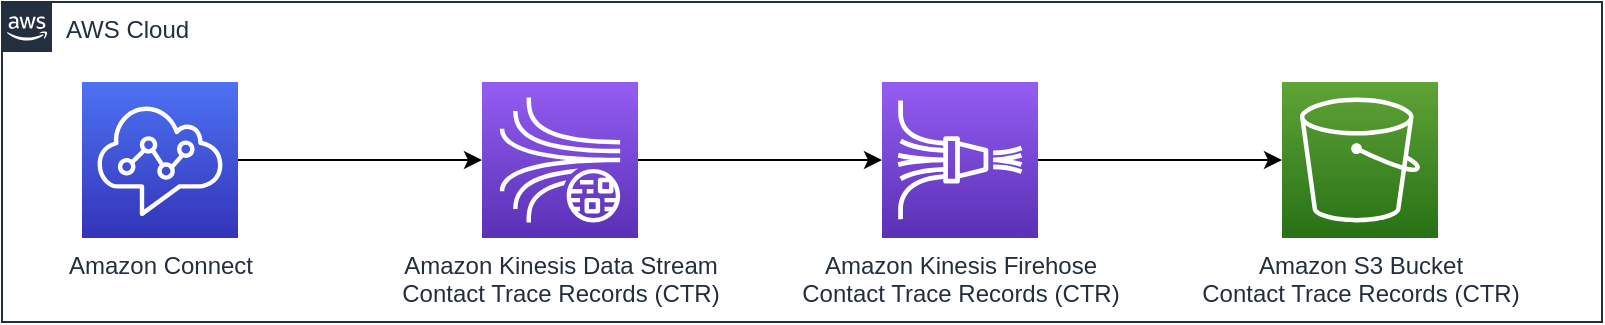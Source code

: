 <mxfile version="17.4.2" type="device" pages="6"><diagram id="D5i3Ii7uylyvilI2sg3U" name="CTR"><mxGraphModel dx="1448" dy="805" grid="1" gridSize="10" guides="1" tooltips="1" connect="1" arrows="1" fold="1" page="1" pageScale="1" pageWidth="827" pageHeight="1169" math="0" shadow="0"><root><mxCell id="0"/><mxCell id="1" parent="0"/><mxCell id="jG7deyAB7hBJ8aINM5Zo-3" style="edgeStyle=orthogonalEdgeStyle;rounded=0;orthogonalLoop=1;jettySize=auto;html=1;exitX=1;exitY=0.5;exitDx=0;exitDy=0;exitPerimeter=0;" edge="1" parent="1" source="jG7deyAB7hBJ8aINM5Zo-1" target="jG7deyAB7hBJ8aINM5Zo-2"><mxGeometry relative="1" as="geometry"/></mxCell><mxCell id="jG7deyAB7hBJ8aINM5Zo-1" value="Amazon Connect" style="sketch=0;points=[[0,0,0],[0.25,0,0],[0.5,0,0],[0.75,0,0],[1,0,0],[0,1,0],[0.25,1,0],[0.5,1,0],[0.75,1,0],[1,1,0],[0,0.25,0],[0,0.5,0],[0,0.75,0],[1,0.25,0],[1,0.5,0],[1,0.75,0]];outlineConnect=0;fontColor=#232F3E;gradientColor=#4D72F3;gradientDirection=north;fillColor=#3334B9;strokeColor=#ffffff;dashed=0;verticalLabelPosition=bottom;verticalAlign=top;align=center;html=1;fontSize=12;fontStyle=0;aspect=fixed;shape=mxgraph.aws4.resourceIcon;resIcon=mxgraph.aws4.connect;" vertex="1" parent="1"><mxGeometry x="40" y="40" width="78" height="78" as="geometry"/></mxCell><mxCell id="jG7deyAB7hBJ8aINM5Zo-5" style="edgeStyle=orthogonalEdgeStyle;rounded=0;orthogonalLoop=1;jettySize=auto;html=1;exitX=1;exitY=0.5;exitDx=0;exitDy=0;exitPerimeter=0;" edge="1" parent="1" source="jG7deyAB7hBJ8aINM5Zo-2" target="jG7deyAB7hBJ8aINM5Zo-4"><mxGeometry relative="1" as="geometry"/></mxCell><mxCell id="jG7deyAB7hBJ8aINM5Zo-2" value="Amazon Kinesis Data Stream&lt;br&gt;Contact Trace Records (CTR)" style="sketch=0;points=[[0,0,0],[0.25,0,0],[0.5,0,0],[0.75,0,0],[1,0,0],[0,1,0],[0.25,1,0],[0.5,1,0],[0.75,1,0],[1,1,0],[0,0.25,0],[0,0.5,0],[0,0.75,0],[1,0.25,0],[1,0.5,0],[1,0.75,0]];outlineConnect=0;fontColor=#232F3E;gradientColor=#945DF2;gradientDirection=north;fillColor=#5A30B5;strokeColor=#ffffff;dashed=0;verticalLabelPosition=bottom;verticalAlign=top;align=center;html=1;fontSize=12;fontStyle=0;aspect=fixed;shape=mxgraph.aws4.resourceIcon;resIcon=mxgraph.aws4.kinesis_data_streams;" vertex="1" parent="1"><mxGeometry x="240" y="40" width="78" height="78" as="geometry"/></mxCell><mxCell id="EW7betlkcWw2Zut9obk5-2" style="edgeStyle=orthogonalEdgeStyle;rounded=0;orthogonalLoop=1;jettySize=auto;html=1;exitX=1;exitY=0.5;exitDx=0;exitDy=0;exitPerimeter=0;" edge="1" parent="1" source="jG7deyAB7hBJ8aINM5Zo-4"><mxGeometry relative="1" as="geometry"><mxPoint x="640.007" y="79" as="targetPoint"/></mxGeometry></mxCell><mxCell id="jG7deyAB7hBJ8aINM5Zo-4" value="Amazon Kinesis Firehose&lt;br&gt;Contact Trace Records (CTR)" style="sketch=0;points=[[0,0,0],[0.25,0,0],[0.5,0,0],[0.75,0,0],[1,0,0],[0,1,0],[0.25,1,0],[0.5,1,0],[0.75,1,0],[1,1,0],[0,0.25,0],[0,0.5,0],[0,0.75,0],[1,0.25,0],[1,0.5,0],[1,0.75,0]];outlineConnect=0;fontColor=#232F3E;gradientColor=#945DF2;gradientDirection=north;fillColor=#5A30B5;strokeColor=#ffffff;dashed=0;verticalLabelPosition=bottom;verticalAlign=top;align=center;html=1;fontSize=12;fontStyle=0;aspect=fixed;shape=mxgraph.aws4.resourceIcon;resIcon=mxgraph.aws4.kinesis_data_firehose;" vertex="1" parent="1"><mxGeometry x="440" y="40" width="78" height="78" as="geometry"/></mxCell><mxCell id="OrVC5owGuEG3cmEmIpQS-1" value="&lt;span style=&quot;background-color: rgb(255 , 255 , 255)&quot;&gt;Amazon S3 Bucket&lt;/span&gt;&lt;br&gt;Contact Trace Records (CTR)" style="sketch=0;points=[[0,0,0],[0.25,0,0],[0.5,0,0],[0.75,0,0],[1,0,0],[0,1,0],[0.25,1,0],[0.5,1,0],[0.75,1,0],[1,1,0],[0,0.25,0],[0,0.5,0],[0,0.75,0],[1,0.25,0],[1,0.5,0],[1,0.75,0]];outlineConnect=0;fontColor=#232F3E;gradientColor=#60A337;gradientDirection=north;fillColor=#277116;strokeColor=#ffffff;dashed=0;verticalLabelPosition=bottom;verticalAlign=top;align=center;html=1;fontSize=12;fontStyle=0;aspect=fixed;shape=mxgraph.aws4.resourceIcon;resIcon=mxgraph.aws4.s3;" vertex="1" parent="1"><mxGeometry x="640" y="40" width="78" height="78" as="geometry"/></mxCell><mxCell id="-eDAuke2Dawne2gx3S7D-1" value="AWS Cloud" style="points=[[0,0],[0.25,0],[0.5,0],[0.75,0],[1,0],[1,0.25],[1,0.5],[1,0.75],[1,1],[0.75,1],[0.5,1],[0.25,1],[0,1],[0,0.75],[0,0.5],[0,0.25]];outlineConnect=0;gradientColor=none;html=1;whiteSpace=wrap;fontSize=12;fontStyle=0;container=1;pointerEvents=0;collapsible=0;recursiveResize=0;shape=mxgraph.aws4.group;grIcon=mxgraph.aws4.group_aws_cloud_alt;strokeColor=#232F3E;fillColor=none;verticalAlign=top;align=left;spacingLeft=30;fontColor=#232F3E;dashed=0;" vertex="1" parent="1"><mxGeometry width="800" height="160" as="geometry"/></mxCell></root></mxGraphModel></diagram><diagram id="ezkw5nAZzIQV9vLkhsN2" name="AE"><mxGraphModel dx="1448" dy="805" grid="1" gridSize="10" guides="1" tooltips="1" connect="1" arrows="1" fold="1" page="1" pageScale="1" pageWidth="827" pageHeight="1169" math="0" shadow="0"><root><mxCell id="0"/><mxCell id="1" parent="0"/><mxCell id="ATD13YizrmY-DbS1tLzq-1" style="edgeStyle=orthogonalEdgeStyle;rounded=0;orthogonalLoop=1;jettySize=auto;html=1;exitX=1;exitY=0.5;exitDx=0;exitDy=0;exitPerimeter=0;" edge="1" parent="1" source="ATD13YizrmY-DbS1tLzq-2" target="ATD13YizrmY-DbS1tLzq-4"><mxGeometry relative="1" as="geometry"/></mxCell><mxCell id="ATD13YizrmY-DbS1tLzq-2" value="Amazon Connect" style="sketch=0;points=[[0,0,0],[0.25,0,0],[0.5,0,0],[0.75,0,0],[1,0,0],[0,1,0],[0.25,1,0],[0.5,1,0],[0.75,1,0],[1,1,0],[0,0.25,0],[0,0.5,0],[0,0.75,0],[1,0.25,0],[1,0.5,0],[1,0.75,0]];outlineConnect=0;fontColor=#232F3E;gradientColor=#4D72F3;gradientDirection=north;fillColor=#3334B9;strokeColor=#ffffff;dashed=0;verticalLabelPosition=bottom;verticalAlign=top;align=center;html=1;fontSize=12;fontStyle=0;aspect=fixed;shape=mxgraph.aws4.resourceIcon;resIcon=mxgraph.aws4.connect;" vertex="1" parent="1"><mxGeometry x="40" y="40" width="78" height="78" as="geometry"/></mxCell><mxCell id="ATD13YizrmY-DbS1tLzq-3" style="edgeStyle=orthogonalEdgeStyle;rounded=0;orthogonalLoop=1;jettySize=auto;html=1;exitX=1;exitY=0.5;exitDx=0;exitDy=0;exitPerimeter=0;" edge="1" parent="1" source="ATD13YizrmY-DbS1tLzq-4" target="ATD13YizrmY-DbS1tLzq-6"><mxGeometry relative="1" as="geometry"/></mxCell><mxCell id="ATD13YizrmY-DbS1tLzq-4" value="Amazon Kinesis Data Stream&lt;br&gt;Agent Events (AE)" style="sketch=0;points=[[0,0,0],[0.25,0,0],[0.5,0,0],[0.75,0,0],[1,0,0],[0,1,0],[0.25,1,0],[0.5,1,0],[0.75,1,0],[1,1,0],[0,0.25,0],[0,0.5,0],[0,0.75,0],[1,0.25,0],[1,0.5,0],[1,0.75,0]];outlineConnect=0;fontColor=#232F3E;gradientColor=#945DF2;gradientDirection=north;fillColor=#5A30B5;strokeColor=#ffffff;dashed=0;verticalLabelPosition=bottom;verticalAlign=top;align=center;html=1;fontSize=12;fontStyle=0;aspect=fixed;shape=mxgraph.aws4.resourceIcon;resIcon=mxgraph.aws4.kinesis_data_streams;" vertex="1" parent="1"><mxGeometry x="240" y="40" width="78" height="78" as="geometry"/></mxCell><mxCell id="ATD13YizrmY-DbS1tLzq-5" style="edgeStyle=orthogonalEdgeStyle;rounded=0;orthogonalLoop=1;jettySize=auto;html=1;exitX=1;exitY=0.5;exitDx=0;exitDy=0;exitPerimeter=0;" edge="1" parent="1" source="ATD13YizrmY-DbS1tLzq-6"><mxGeometry relative="1" as="geometry"><mxPoint x="640.007" y="79" as="targetPoint"/></mxGeometry></mxCell><mxCell id="ATD13YizrmY-DbS1tLzq-6" value="Amazon Kinesis Firehose&lt;br&gt;Agent Events (AE)" style="sketch=0;points=[[0,0,0],[0.25,0,0],[0.5,0,0],[0.75,0,0],[1,0,0],[0,1,0],[0.25,1,0],[0.5,1,0],[0.75,1,0],[1,1,0],[0,0.25,0],[0,0.5,0],[0,0.75,0],[1,0.25,0],[1,0.5,0],[1,0.75,0]];outlineConnect=0;fontColor=#232F3E;gradientColor=#945DF2;gradientDirection=north;fillColor=#5A30B5;strokeColor=#ffffff;dashed=0;verticalLabelPosition=bottom;verticalAlign=top;align=center;html=1;fontSize=12;fontStyle=0;aspect=fixed;shape=mxgraph.aws4.resourceIcon;resIcon=mxgraph.aws4.kinesis_data_firehose;" vertex="1" parent="1"><mxGeometry x="440" y="40" width="78" height="78" as="geometry"/></mxCell><mxCell id="7pnNadnGJ7ucV9WV3OaJ-1" value="&lt;span style=&quot;background-color: rgb(255 , 255 , 255)&quot;&gt;Amazon S3 Bucket&lt;/span&gt;&lt;br&gt;Agent Events (AE)" style="sketch=0;points=[[0,0,0],[0.25,0,0],[0.5,0,0],[0.75,0,0],[1,0,0],[0,1,0],[0.25,1,0],[0.5,1,0],[0.75,1,0],[1,1,0],[0,0.25,0],[0,0.5,0],[0,0.75,0],[1,0.25,0],[1,0.5,0],[1,0.75,0]];outlineConnect=0;fontColor=#232F3E;gradientColor=#60A337;gradientDirection=north;fillColor=#277116;strokeColor=#ffffff;dashed=0;verticalLabelPosition=bottom;verticalAlign=top;align=center;html=1;fontSize=12;fontStyle=0;aspect=fixed;shape=mxgraph.aws4.resourceIcon;resIcon=mxgraph.aws4.s3;" vertex="1" parent="1"><mxGeometry x="640" y="40" width="78" height="78" as="geometry"/></mxCell><mxCell id="VZ_hgDnjTgPhrt5YHJYc-1" value="AWS Cloud" style="points=[[0,0],[0.25,0],[0.5,0],[0.75,0],[1,0],[1,0.25],[1,0.5],[1,0.75],[1,1],[0.75,1],[0.5,1],[0.25,1],[0,1],[0,0.75],[0,0.5],[0,0.25]];outlineConnect=0;gradientColor=none;html=1;whiteSpace=wrap;fontSize=12;fontStyle=0;container=1;pointerEvents=0;collapsible=0;recursiveResize=0;shape=mxgraph.aws4.group;grIcon=mxgraph.aws4.group_aws_cloud_alt;strokeColor=#232F3E;fillColor=none;verticalAlign=top;align=left;spacingLeft=30;fontColor=#232F3E;dashed=0;" vertex="1" parent="1"><mxGeometry width="800" height="160" as="geometry"/></mxCell></root></mxGraphModel></diagram><diagram id="RMaZHhbGuc3tU_h7vWtl" name="CFL"><mxGraphModel dx="1448" dy="1974" grid="1" gridSize="10" guides="1" tooltips="1" connect="1" arrows="1" fold="1" page="1" pageScale="1" pageWidth="827" pageHeight="1169" math="0" shadow="0"><root><mxCell id="0"/><mxCell id="1" parent="0"/><mxCell id="4-7M3QS6JhKDNvd1YxSX-1" style="edgeStyle=orthogonalEdgeStyle;rounded=0;orthogonalLoop=1;jettySize=auto;html=1;exitX=1;exitY=0.5;exitDx=0;exitDy=0;exitPerimeter=0;entryX=0;entryY=0.5;entryDx=0;entryDy=0;entryPerimeter=0;" edge="1" parent="1" source="4-7M3QS6JhKDNvd1YxSX-2" target="4-7M3QS6JhKDNvd1YxSX-9"><mxGeometry relative="1" as="geometry"><mxPoint x="240" y="79" as="targetPoint"/></mxGeometry></mxCell><mxCell id="4-7M3QS6JhKDNvd1YxSX-2" value="Amazon Connect" style="sketch=0;points=[[0,0,0],[0.25,0,0],[0.5,0,0],[0.75,0,0],[1,0,0],[0,1,0],[0.25,1,0],[0.5,1,0],[0.75,1,0],[1,1,0],[0,0.25,0],[0,0.5,0],[0,0.75,0],[1,0.25,0],[1,0.5,0],[1,0.75,0]];outlineConnect=0;fontColor=#232F3E;gradientColor=#4D72F3;gradientDirection=north;fillColor=#3334B9;strokeColor=#ffffff;dashed=0;verticalLabelPosition=bottom;verticalAlign=top;align=center;html=1;fontSize=12;fontStyle=0;aspect=fixed;shape=mxgraph.aws4.resourceIcon;resIcon=mxgraph.aws4.connect;" vertex="1" parent="1"><mxGeometry x="40" y="40" width="78" height="78" as="geometry"/></mxCell><mxCell id="4-7M3QS6JhKDNvd1YxSX-3" style="edgeStyle=orthogonalEdgeStyle;rounded=0;orthogonalLoop=1;jettySize=auto;html=1;exitX=1;exitY=0.5;exitDx=0;exitDy=0;exitPerimeter=0;" edge="1" parent="1" source="4-7M3QS6JhKDNvd1YxSX-9" target="4-7M3QS6JhKDNvd1YxSX-6"><mxGeometry relative="1" as="geometry"><mxPoint x="318" y="79" as="sourcePoint"/></mxGeometry></mxCell><mxCell id="4-7M3QS6JhKDNvd1YxSX-5" style="edgeStyle=orthogonalEdgeStyle;rounded=0;orthogonalLoop=1;jettySize=auto;html=1;exitX=1;exitY=0.5;exitDx=0;exitDy=0;exitPerimeter=0;" edge="1" parent="1" source="4-7M3QS6JhKDNvd1YxSX-6"><mxGeometry relative="1" as="geometry"><mxPoint x="640.007" y="79" as="targetPoint"/></mxGeometry></mxCell><mxCell id="4-7M3QS6JhKDNvd1YxSX-6" value="Amazon Kinesis Firehose&lt;br&gt;Contact Flow Logs (CFL)" style="sketch=0;points=[[0,0,0],[0.25,0,0],[0.5,0,0],[0.75,0,0],[1,0,0],[0,1,0],[0.25,1,0],[0.5,1,0],[0.75,1,0],[1,1,0],[0,0.25,0],[0,0.5,0],[0,0.75,0],[1,0.25,0],[1,0.5,0],[1,0.75,0]];outlineConnect=0;fontColor=#232F3E;gradientColor=#945DF2;gradientDirection=north;fillColor=#5A30B5;strokeColor=#ffffff;dashed=0;verticalLabelPosition=bottom;verticalAlign=top;align=center;html=1;fontSize=12;fontStyle=0;aspect=fixed;shape=mxgraph.aws4.resourceIcon;resIcon=mxgraph.aws4.kinesis_data_firehose;" vertex="1" parent="1"><mxGeometry x="440" y="40" width="78" height="78" as="geometry"/></mxCell><mxCell id="4-7M3QS6JhKDNvd1YxSX-9" value="Amazon CloudWatch&lt;br&gt;Contact Flow Logs (CFL)" style="sketch=0;points=[[0,0,0],[0.25,0,0],[0.5,0,0],[0.75,0,0],[1,0,0],[0,1,0],[0.25,1,0],[0.5,1,0],[0.75,1,0],[1,1,0],[0,0.25,0],[0,0.5,0],[0,0.75,0],[1,0.25,0],[1,0.5,0],[1,0.75,0]];points=[[0,0,0],[0.25,0,0],[0.5,0,0],[0.75,0,0],[1,0,0],[0,1,0],[0.25,1,0],[0.5,1,0],[0.75,1,0],[1,1,0],[0,0.25,0],[0,0.5,0],[0,0.75,0],[1,0.25,0],[1,0.5,0],[1,0.75,0]];outlineConnect=0;fontColor=#232F3E;gradientColor=#F34482;gradientDirection=north;fillColor=#BC1356;strokeColor=#ffffff;dashed=0;verticalLabelPosition=bottom;verticalAlign=top;align=center;html=1;fontSize=12;fontStyle=0;aspect=fixed;shape=mxgraph.aws4.resourceIcon;resIcon=mxgraph.aws4.cloudwatch_2;" vertex="1" parent="1"><mxGeometry x="240" y="40" width="78" height="78" as="geometry"/></mxCell><mxCell id="4-7M3QS6JhKDNvd1YxSX-12" style="edgeStyle=orthogonalEdgeStyle;rounded=0;orthogonalLoop=1;jettySize=auto;html=1;exitX=0.25;exitY=1;exitDx=0;exitDy=0;exitPerimeter=0;entryX=0.25;entryY=0;entryDx=0;entryDy=0;entryPerimeter=0;startArrow=classic;startFill=1;endArrow=none;endFill=0;" edge="1" parent="1" source="4-7M3QS6JhKDNvd1YxSX-11" target="4-7M3QS6JhKDNvd1YxSX-6"><mxGeometry relative="1" as="geometry"/></mxCell><mxCell id="4-7M3QS6JhKDNvd1YxSX-13" style="edgeStyle=orthogonalEdgeStyle;rounded=0;orthogonalLoop=1;jettySize=auto;html=1;exitX=0.75;exitY=1;exitDx=0;exitDy=0;exitPerimeter=0;entryX=0.75;entryY=0;entryDx=0;entryDy=0;entryPerimeter=0;" edge="1" parent="1" source="4-7M3QS6JhKDNvd1YxSX-11" target="4-7M3QS6JhKDNvd1YxSX-6"><mxGeometry relative="1" as="geometry"/></mxCell><mxCell id="4-7M3QS6JhKDNvd1YxSX-11" value="AWS Lambda&lt;br&gt;FirehoseCloudwatchLogsProcessor" style="sketch=0;points=[[0,0,0],[0.25,0,0],[0.5,0,0],[0.75,0,0],[1,0,0],[0,1,0],[0.25,1,0],[0.5,1,0],[0.75,1,0],[1,1,0],[0,0.25,0],[0,0.5,0],[0,0.75,0],[1,0.25,0],[1,0.5,0],[1,0.75,0]];outlineConnect=0;fontColor=#232F3E;gradientColor=#F78E04;gradientDirection=north;fillColor=#D05C17;strokeColor=#ffffff;dashed=0;verticalLabelPosition=top;verticalAlign=bottom;align=center;html=1;fontSize=12;fontStyle=0;aspect=fixed;shape=mxgraph.aws4.resourceIcon;resIcon=mxgraph.aws4.lambda;labelPosition=center;spacingTop=0;spacingBottom=2;" vertex="1" parent="1"><mxGeometry x="440" y="-78" width="78" height="78" as="geometry"/></mxCell><mxCell id="tbP2pZP8KPiCfAke70S8-1" value="&lt;span style=&quot;background-color: rgb(255 , 255 , 255)&quot;&gt;Amazon S3 Bucket&lt;/span&gt;&lt;br&gt;Contact Flow Logs (CFL)" style="sketch=0;points=[[0,0,0],[0.25,0,0],[0.5,0,0],[0.75,0,0],[1,0,0],[0,1,0],[0.25,1,0],[0.5,1,0],[0.75,1,0],[1,1,0],[0,0.25,0],[0,0.5,0],[0,0.75,0],[1,0.25,0],[1,0.5,0],[1,0.75,0]];outlineConnect=0;fontColor=#232F3E;gradientColor=#60A337;gradientDirection=north;fillColor=#277116;strokeColor=#ffffff;dashed=0;verticalLabelPosition=bottom;verticalAlign=top;align=center;html=1;fontSize=12;fontStyle=0;aspect=fixed;shape=mxgraph.aws4.resourceIcon;resIcon=mxgraph.aws4.s3;" vertex="1" parent="1"><mxGeometry x="640" y="40" width="78" height="78" as="geometry"/></mxCell><mxCell id="MxTp-lGns1MqhGWu96QP-1" value="AWS Cloud" style="points=[[0,0],[0.25,0],[0.5,0],[0.75,0],[1,0],[1,0.25],[1,0.5],[1,0.75],[1,1],[0.75,1],[0.5,1],[0.25,1],[0,1],[0,0.75],[0,0.5],[0,0.25]];outlineConnect=0;gradientColor=none;html=1;whiteSpace=wrap;fontSize=12;fontStyle=0;container=1;pointerEvents=0;collapsible=0;recursiveResize=0;shape=mxgraph.aws4.group;grIcon=mxgraph.aws4.group_aws_cloud_alt;strokeColor=#232F3E;fillColor=none;verticalAlign=top;align=left;spacingLeft=30;fontColor=#232F3E;dashed=0;" vertex="1" parent="1"><mxGeometry y="-120" width="800" height="280" as="geometry"/></mxCell></root></mxGraphModel></diagram><diagram id="ofhwhwETE3wAe4pw3QtQ" name="CL"><mxGraphModel dx="1448" dy="805" grid="1" gridSize="10" guides="1" tooltips="1" connect="1" arrows="1" fold="1" page="1" pageScale="1" pageWidth="827" pageHeight="1169" math="0" shadow="0"><root><mxCell id="0"/><mxCell id="1" parent="0"/><mxCell id="TxHOzIB044xvFw8E0i8O-1" style="edgeStyle=orthogonalEdgeStyle;rounded=0;orthogonalLoop=1;jettySize=auto;html=1;exitX=1;exitY=0.5;exitDx=0;exitDy=0;exitPerimeter=0;" edge="1" parent="1" source="TxHOzIB044xvFw8E0i8O-2"><mxGeometry relative="1" as="geometry"><mxPoint x="220.007" y="79" as="targetPoint"/></mxGeometry></mxCell><mxCell id="TxHOzIB044xvFw8E0i8O-2" value="Amazon Connect" style="sketch=0;points=[[0,0,0],[0.25,0,0],[0.5,0,0],[0.75,0,0],[1,0,0],[0,1,0],[0.25,1,0],[0.5,1,0],[0.75,1,0],[1,1,0],[0,0.25,0],[0,0.5,0],[0,0.75,0],[1,0.25,0],[1,0.5,0],[1,0.75,0]];outlineConnect=0;fontColor=#232F3E;gradientColor=#4D72F3;gradientDirection=north;fillColor=#3334B9;strokeColor=#ffffff;dashed=0;verticalLabelPosition=bottom;verticalAlign=top;align=center;html=1;fontSize=12;fontStyle=0;aspect=fixed;shape=mxgraph.aws4.resourceIcon;resIcon=mxgraph.aws4.connect;" vertex="1" parent="1"><mxGeometry x="40" y="40" width="78" height="78" as="geometry"/></mxCell><mxCell id="TxHOzIB044xvFw8E0i8O-29" style="edgeStyle=orthogonalEdgeStyle;rounded=0;jumpStyle=arc;orthogonalLoop=1;jettySize=auto;html=1;exitX=1;exitY=0.5;exitDx=0;exitDy=0;exitPerimeter=0;entryX=0;entryY=0.5;entryDx=0;entryDy=0;entryPerimeter=0;startArrow=none;startFill=0;endArrow=classic;endFill=1;" edge="1" parent="1" source="TxHOzIB044xvFw8E0i8O-5" target="TxHOzIB044xvFw8E0i8O-28"><mxGeometry relative="1" as="geometry"/></mxCell><mxCell id="TxHOzIB044xvFw8E0i8O-5" value="Amazon Kinesis Firehose&lt;br&gt;Contact Lens (CL)" style="sketch=0;points=[[0,0,0],[0.25,0,0],[0.5,0,0],[0.75,0,0],[1,0,0],[0,1,0],[0.25,1,0],[0.5,1,0],[0.75,1,0],[1,1,0],[0,0.25,0],[0,0.5,0],[0,0.75,0],[1,0.25,0],[1,0.5,0],[1,0.75,0]];outlineConnect=0;fontColor=#232F3E;gradientColor=#945DF2;gradientDirection=north;fillColor=#5A30B5;strokeColor=#ffffff;dashed=0;verticalLabelPosition=bottom;verticalAlign=top;align=center;html=1;fontSize=12;fontStyle=0;aspect=fixed;shape=mxgraph.aws4.resourceIcon;resIcon=mxgraph.aws4.kinesis_data_firehose;" vertex="1" parent="1"><mxGeometry x="940" y="250" width="78" height="78" as="geometry"/></mxCell><mxCell id="TxHOzIB044xvFw8E0i8O-12" style="edgeStyle=orthogonalEdgeStyle;rounded=0;orthogonalLoop=1;jettySize=auto;html=1;startArrow=none;startFill=0;endArrow=classic;endFill=1;" edge="1" parent="1" target="TxHOzIB044xvFw8E0i8O-7"><mxGeometry relative="1" as="geometry"><mxPoint x="294.993" y="79" as="sourcePoint"/></mxGeometry></mxCell><mxCell id="TxHOzIB044xvFw8E0i8O-14" value="" style="edgeStyle=orthogonalEdgeStyle;rounded=0;orthogonalLoop=1;jettySize=auto;html=1;startArrow=none;startFill=0;endArrow=classic;endFill=1;" edge="1" parent="1" source="TxHOzIB044xvFw8E0i8O-7" target="TxHOzIB044xvFw8E0i8O-13"><mxGeometry relative="1" as="geometry"/></mxCell><mxCell id="TxHOzIB044xvFw8E0i8O-7" value="Amazon EventBridge" style="sketch=0;points=[[0,0,0],[0.25,0,0],[0.5,0,0],[0.75,0,0],[1,0,0],[0,1,0],[0.25,1,0],[0.5,1,0],[0.75,1,0],[1,1,0],[0,0.25,0],[0,0.5,0],[0,0.75,0],[1,0.25,0],[1,0.5,0],[1,0.75,0]];outlineConnect=0;fontColor=#232F3E;gradientColor=#FF4F8B;gradientDirection=north;fillColor=#BC1356;strokeColor=#ffffff;dashed=0;verticalLabelPosition=bottom;verticalAlign=top;align=center;html=1;fontSize=12;fontStyle=0;aspect=fixed;shape=mxgraph.aws4.resourceIcon;resIcon=mxgraph.aws4.eventbridge;" vertex="1" parent="1"><mxGeometry x="400" y="40" width="78" height="78" as="geometry"/></mxCell><mxCell id="TxHOzIB044xvFw8E0i8O-17" style="edgeStyle=orthogonalEdgeStyle;rounded=0;orthogonalLoop=1;jettySize=auto;html=1;exitX=1;exitY=0.5;exitDx=0;exitDy=0;exitPerimeter=0;startArrow=none;startFill=0;endArrow=classic;endFill=1;" edge="1" parent="1" source="TxHOzIB044xvFw8E0i8O-11" target="TxHOzIB044xvFw8E0i8O-16"><mxGeometry relative="1" as="geometry"/></mxCell><mxCell id="TxHOzIB044xvFw8E0i8O-11" value="AWS Lambda&lt;br&gt;CLEventProcessorLambda" style="sketch=0;points=[[0,0,0],[0.25,0,0],[0.5,0,0],[0.75,0,0],[1,0,0],[0,1,0],[0.25,1,0],[0.5,1,0],[0.75,1,0],[1,1,0],[0,0.25,0],[0,0.5,0],[0,0.75,0],[1,0.25,0],[1,0.5,0],[1,0.75,0]];outlineConnect=0;fontColor=#232F3E;gradientColor=#F78E04;gradientDirection=north;fillColor=#D05C17;strokeColor=#ffffff;dashed=0;verticalLabelPosition=bottom;verticalAlign=top;align=center;html=1;fontSize=12;fontStyle=0;aspect=fixed;shape=mxgraph.aws4.resourceIcon;resIcon=mxgraph.aws4.lambda;labelPosition=center;spacingTop=0;spacingBottom=0;" vertex="1" parent="1"><mxGeometry x="40" y="250" width="78" height="78" as="geometry"/></mxCell><mxCell id="TxHOzIB044xvFw8E0i8O-15" style="edgeStyle=orthogonalEdgeStyle;rounded=0;orthogonalLoop=1;jettySize=auto;html=1;entryX=0;entryY=0.5;entryDx=0;entryDy=0;entryPerimeter=0;startArrow=none;startFill=0;endArrow=classic;endFill=1;" edge="1" parent="1" source="TxHOzIB044xvFw8E0i8O-13" target="TxHOzIB044xvFw8E0i8O-11"><mxGeometry relative="1" as="geometry"><Array as="points"><mxPoint x="720" y="79"/><mxPoint x="720" y="170"/><mxPoint x="20" y="170"/><mxPoint x="20" y="289"/></Array></mxGeometry></mxCell><mxCell id="TxHOzIB044xvFw8E0i8O-13" value="Amazon EventBridge Rule&lt;br&gt;Amazon S3 Object Created" style="sketch=0;outlineConnect=0;fontColor=#232F3E;gradientColor=none;fillColor=#B0084D;strokeColor=none;dashed=0;verticalLabelPosition=bottom;verticalAlign=top;align=center;html=1;fontSize=12;fontStyle=0;aspect=fixed;pointerEvents=1;shape=mxgraph.aws4.rule_3;" vertex="1" parent="1"><mxGeometry x="580" y="45" width="78" height="68" as="geometry"/></mxCell><mxCell id="TxHOzIB044xvFw8E0i8O-22" style="edgeStyle=orthogonalEdgeStyle;rounded=0;jumpStyle=arc;orthogonalLoop=1;jettySize=auto;html=1;exitX=1;exitY=0.5;exitDx=0;exitDy=0;exitPerimeter=0;startArrow=none;startFill=0;endArrow=classic;endFill=1;" edge="1" parent="1" source="TxHOzIB044xvFw8E0i8O-16" target="TxHOzIB044xvFw8E0i8O-18"><mxGeometry relative="1" as="geometry"/></mxCell><mxCell id="TxHOzIB044xvFw8E0i8O-16" value="Amazon SQS&lt;br&gt;CLOutputFileLoaderQueue" style="sketch=0;points=[[0,0,0],[0.25,0,0],[0.5,0,0],[0.75,0,0],[1,0,0],[0,1,0],[0.25,1,0],[0.5,1,0],[0.75,1,0],[1,1,0],[0,0.25,0],[0,0.5,0],[0,0.75,0],[1,0.25,0],[1,0.5,0],[1,0.75,0]];outlineConnect=0;fontColor=#232F3E;gradientColor=#FF4F8B;gradientDirection=north;fillColor=#BC1356;strokeColor=#ffffff;dashed=0;verticalLabelPosition=bottom;verticalAlign=top;align=center;html=1;fontSize=12;fontStyle=0;aspect=fixed;shape=mxgraph.aws4.resourceIcon;resIcon=mxgraph.aws4.sqs;" vertex="1" parent="1"><mxGeometry x="218.5" y="250" width="78" height="78" as="geometry"/></mxCell><mxCell id="TxHOzIB044xvFw8E0i8O-21" value="Get Contact Lens output file" style="edgeStyle=orthogonalEdgeStyle;rounded=0;orthogonalLoop=1;jettySize=auto;html=1;entryX=1;entryY=0.75;entryDx=0;entryDy=0;entryPerimeter=0;startArrow=none;startFill=0;endArrow=classic;endFill=1;jumpStyle=arc;exitX=0.5;exitY=0;exitDx=0;exitDy=0;exitPerimeter=0;" edge="1" parent="1" source="TxHOzIB044xvFw8E0i8O-18" target="TxHOzIB044xvFw8E0i8O-20"><mxGeometry x="-0.041" y="-2" relative="1" as="geometry"><Array as="points"><mxPoint x="439" y="220"/><mxPoint x="348" y="220"/><mxPoint x="348" y="99"/></Array><mxPoint as="offset"/></mxGeometry></mxCell><mxCell id="TxHOzIB044xvFw8E0i8O-24" style="edgeStyle=orthogonalEdgeStyle;rounded=0;jumpStyle=arc;orthogonalLoop=1;jettySize=auto;html=1;exitX=1;exitY=0.5;exitDx=0;exitDy=0;exitPerimeter=0;startArrow=none;startFill=0;endArrow=classic;endFill=1;" edge="1" parent="1" source="TxHOzIB044xvFw8E0i8O-18" target="TxHOzIB044xvFw8E0i8O-23"><mxGeometry relative="1" as="geometry"/></mxCell><mxCell id="TxHOzIB044xvFw8E0i8O-18" value="AWS Lambda&lt;br&gt;CLOutputFileLoaderLambda" style="sketch=0;points=[[0,0,0],[0.25,0,0],[0.5,0,0],[0.75,0,0],[1,0,0],[0,1,0],[0.25,1,0],[0.5,1,0],[0.75,1,0],[1,1,0],[0,0.25,0],[0,0.5,0],[0,0.75,0],[1,0.25,0],[1,0.5,0],[1,0.75,0]];outlineConnect=0;fontColor=#232F3E;gradientColor=#F78E04;gradientDirection=north;fillColor=#D05C17;strokeColor=#ffffff;dashed=0;verticalLabelPosition=bottom;verticalAlign=top;align=center;html=1;fontSize=12;fontStyle=0;aspect=fixed;shape=mxgraph.aws4.resourceIcon;resIcon=mxgraph.aws4.lambda;labelPosition=center;spacingTop=0;spacingBottom=0;" vertex="1" parent="1"><mxGeometry x="400" y="250" width="78" height="78" as="geometry"/></mxCell><mxCell id="TxHOzIB044xvFw8E0i8O-20" value="&lt;span style=&quot;background-color: rgb(255 , 255 , 255)&quot;&gt;Amazon S3 Bucket&lt;/span&gt;&lt;br&gt;Contact Lens output files" style="sketch=0;points=[[0,0,0],[0.25,0,0],[0.5,0,0],[0.75,0,0],[1,0,0],[0,1,0],[0.25,1,0],[0.5,1,0],[0.75,1,0],[1,1,0],[0,0.25,0],[0,0.5,0],[0,0.75,0],[1,0.25,0],[1,0.5,0],[1,0.75,0]];outlineConnect=0;fontColor=#232F3E;gradientColor=#60A337;gradientDirection=north;fillColor=#277116;strokeColor=#ffffff;dashed=0;verticalLabelPosition=bottom;verticalAlign=top;align=center;html=1;fontSize=12;fontStyle=0;aspect=fixed;shape=mxgraph.aws4.resourceIcon;resIcon=mxgraph.aws4.s3;" vertex="1" parent="1"><mxGeometry x="218.5" y="40" width="78" height="78" as="geometry"/></mxCell><mxCell id="TxHOzIB044xvFw8E0i8O-26" style="edgeStyle=orthogonalEdgeStyle;rounded=0;jumpStyle=arc;orthogonalLoop=1;jettySize=auto;html=1;exitX=1;exitY=0.5;exitDx=0;exitDy=0;exitPerimeter=0;startArrow=none;startFill=0;endArrow=classic;endFill=1;" edge="1" parent="1" source="TxHOzIB044xvFw8E0i8O-23" target="TxHOzIB044xvFw8E0i8O-25"><mxGeometry relative="1" as="geometry"/></mxCell><mxCell id="TxHOzIB044xvFw8E0i8O-23" value="Amazon SQS&lt;br&gt;CLRecordWriterQueue" style="sketch=0;points=[[0,0,0],[0.25,0,0],[0.5,0,0],[0.75,0,0],[1,0,0],[0,1,0],[0.25,1,0],[0.5,1,0],[0.75,1,0],[1,1,0],[0,0.25,0],[0,0.5,0],[0,0.75,0],[1,0.25,0],[1,0.5,0],[1,0.75,0]];outlineConnect=0;fontColor=#232F3E;gradientColor=#FF4F8B;gradientDirection=north;fillColor=#BC1356;strokeColor=#ffffff;dashed=0;verticalLabelPosition=bottom;verticalAlign=top;align=center;html=1;fontSize=12;fontStyle=0;aspect=fixed;shape=mxgraph.aws4.resourceIcon;resIcon=mxgraph.aws4.sqs;" vertex="1" parent="1"><mxGeometry x="580" y="250" width="78" height="78" as="geometry"/></mxCell><mxCell id="TxHOzIB044xvFw8E0i8O-27" style="edgeStyle=orthogonalEdgeStyle;rounded=0;jumpStyle=arc;orthogonalLoop=1;jettySize=auto;html=1;exitX=1;exitY=0.5;exitDx=0;exitDy=0;exitPerimeter=0;entryX=0;entryY=0.5;entryDx=0;entryDy=0;entryPerimeter=0;startArrow=none;startFill=0;endArrow=classic;endFill=1;" edge="1" parent="1" source="TxHOzIB044xvFw8E0i8O-25" target="TxHOzIB044xvFw8E0i8O-5"><mxGeometry relative="1" as="geometry"/></mxCell><mxCell id="TxHOzIB044xvFw8E0i8O-25" value="AWS Lambda&lt;br&gt;CLRecordWriterLambda" style="sketch=0;points=[[0,0,0],[0.25,0,0],[0.5,0,0],[0.75,0,0],[1,0,0],[0,1,0],[0.25,1,0],[0.5,1,0],[0.75,1,0],[1,1,0],[0,0.25,0],[0,0.5,0],[0,0.75,0],[1,0.25,0],[1,0.5,0],[1,0.75,0]];outlineConnect=0;fontColor=#232F3E;gradientColor=#F78E04;gradientDirection=north;fillColor=#D05C17;strokeColor=#ffffff;dashed=0;verticalLabelPosition=bottom;verticalAlign=top;align=center;html=1;fontSize=12;fontStyle=0;aspect=fixed;shape=mxgraph.aws4.resourceIcon;resIcon=mxgraph.aws4.lambda;labelPosition=center;spacingTop=0;spacingBottom=0;" vertex="1" parent="1"><mxGeometry x="762" y="250" width="78" height="78" as="geometry"/></mxCell><mxCell id="TxHOzIB044xvFw8E0i8O-28" value="&lt;span style=&quot;background-color: rgb(255 , 255 , 255)&quot;&gt;Amazon S3 Bucket&lt;/span&gt;&lt;br&gt;Contact Lens (CL)" style="sketch=0;points=[[0,0,0],[0.25,0,0],[0.5,0,0],[0.75,0,0],[1,0,0],[0,1,0],[0.25,1,0],[0.5,1,0],[0.75,1,0],[1,1,0],[0,0.25,0],[0,0.5,0],[0,0.75,0],[1,0.25,0],[1,0.5,0],[1,0.75,0]];outlineConnect=0;fontColor=#232F3E;gradientColor=#60A337;gradientDirection=north;fillColor=#277116;strokeColor=#ffffff;dashed=0;verticalLabelPosition=bottom;verticalAlign=top;align=center;html=1;fontSize=12;fontStyle=0;aspect=fixed;shape=mxgraph.aws4.resourceIcon;resIcon=mxgraph.aws4.s3;" vertex="1" parent="1"><mxGeometry x="1120" y="250" width="78" height="78" as="geometry"/></mxCell><mxCell id="CSWD6KdSqND_EU1HmJWs-1" value="AWS Cloud" style="points=[[0,0],[0.25,0],[0.5,0],[0.75,0],[1,0],[1,0.25],[1,0.5],[1,0.75],[1,1],[0.75,1],[0.5,1],[0.25,1],[0,1],[0,0.75],[0,0.5],[0,0.25]];outlineConnect=0;gradientColor=none;html=1;whiteSpace=wrap;fontSize=12;fontStyle=0;container=1;pointerEvents=0;collapsible=0;recursiveResize=0;shape=mxgraph.aws4.group;grIcon=mxgraph.aws4.group_aws_cloud_alt;strokeColor=#232F3E;fillColor=none;verticalAlign=top;align=left;spacingLeft=30;fontColor=#232F3E;dashed=0;" vertex="1" parent="1"><mxGeometry width="1240" height="380" as="geometry"/></mxCell></root></mxGraphModel></diagram><diagram id="3EYyg1bt_QxvXoku-dXf" name="EF"><mxGraphModel dx="1448" dy="805" grid="1" gridSize="10" guides="1" tooltips="1" connect="1" arrows="1" fold="1" page="1" pageScale="1" pageWidth="827" pageHeight="1169" math="0" shadow="0"><root><mxCell id="0"/><mxCell id="1" parent="0"/><mxCell id="KG86qQUcf2u8PJjsciPX-1" style="edgeStyle=orthogonalEdgeStyle;rounded=0;orthogonalLoop=1;jettySize=auto;html=1;exitX=1;exitY=0.5;exitDx=0;exitDy=0;exitPerimeter=0;" edge="1" parent="1" source="KG86qQUcf2u8PJjsciPX-2"><mxGeometry relative="1" as="geometry"><mxPoint x="220.007" y="79" as="targetPoint"/></mxGeometry></mxCell><mxCell id="KG86qQUcf2u8PJjsciPX-2" value="Amazon Connect" style="sketch=0;points=[[0,0,0],[0.25,0,0],[0.5,0,0],[0.75,0,0],[1,0,0],[0,1,0],[0.25,1,0],[0.5,1,0],[0.75,1,0],[1,1,0],[0,0.25,0],[0,0.5,0],[0,0.75,0],[1,0.25,0],[1,0.5,0],[1,0.75,0]];outlineConnect=0;fontColor=#232F3E;gradientColor=#4D72F3;gradientDirection=north;fillColor=#3334B9;strokeColor=#ffffff;dashed=0;verticalLabelPosition=bottom;verticalAlign=top;align=center;html=1;fontSize=12;fontStyle=0;aspect=fixed;shape=mxgraph.aws4.resourceIcon;resIcon=mxgraph.aws4.connect;" vertex="1" parent="1"><mxGeometry x="40" y="40" width="78" height="78" as="geometry"/></mxCell><mxCell id="KG86qQUcf2u8PJjsciPX-3" style="edgeStyle=orthogonalEdgeStyle;rounded=0;jumpStyle=arc;orthogonalLoop=1;jettySize=auto;html=1;exitX=1;exitY=0.5;exitDx=0;exitDy=0;exitPerimeter=0;entryX=0;entryY=0.5;entryDx=0;entryDy=0;entryPerimeter=0;startArrow=none;startFill=0;endArrow=classic;endFill=1;" edge="1" parent="1" source="KG86qQUcf2u8PJjsciPX-4" target="KG86qQUcf2u8PJjsciPX-22"><mxGeometry relative="1" as="geometry"/></mxCell><mxCell id="KG86qQUcf2u8PJjsciPX-4" value="Amazon Kinesis Firehose&lt;br&gt;Evaluation Forms (EF)" style="sketch=0;points=[[0,0,0],[0.25,0,0],[0.5,0,0],[0.75,0,0],[1,0,0],[0,1,0],[0.25,1,0],[0.5,1,0],[0.75,1,0],[1,1,0],[0,0.25,0],[0,0.5,0],[0,0.75,0],[1,0.25,0],[1,0.5,0],[1,0.75,0]];outlineConnect=0;fontColor=#232F3E;gradientColor=#945DF2;gradientDirection=north;fillColor=#5A30B5;strokeColor=#ffffff;dashed=0;verticalLabelPosition=bottom;verticalAlign=top;align=center;html=1;fontSize=12;fontStyle=0;aspect=fixed;shape=mxgraph.aws4.resourceIcon;resIcon=mxgraph.aws4.kinesis_data_firehose;" vertex="1" parent="1"><mxGeometry x="940" y="250" width="78" height="78" as="geometry"/></mxCell><mxCell id="KG86qQUcf2u8PJjsciPX-5" style="edgeStyle=orthogonalEdgeStyle;rounded=0;orthogonalLoop=1;jettySize=auto;html=1;startArrow=none;startFill=0;endArrow=classic;endFill=1;" edge="1" parent="1" target="KG86qQUcf2u8PJjsciPX-7"><mxGeometry relative="1" as="geometry"><mxPoint x="294.993" y="79" as="sourcePoint"/></mxGeometry></mxCell><mxCell id="KG86qQUcf2u8PJjsciPX-6" value="" style="edgeStyle=orthogonalEdgeStyle;rounded=0;orthogonalLoop=1;jettySize=auto;html=1;startArrow=none;startFill=0;endArrow=classic;endFill=1;" edge="1" parent="1" source="KG86qQUcf2u8PJjsciPX-7" target="KG86qQUcf2u8PJjsciPX-11"><mxGeometry relative="1" as="geometry"/></mxCell><mxCell id="KG86qQUcf2u8PJjsciPX-7" value="Amazon EventBridge" style="sketch=0;points=[[0,0,0],[0.25,0,0],[0.5,0,0],[0.75,0,0],[1,0,0],[0,1,0],[0.25,1,0],[0.5,1,0],[0.75,1,0],[1,1,0],[0,0.25,0],[0,0.5,0],[0,0.75,0],[1,0.25,0],[1,0.5,0],[1,0.75,0]];outlineConnect=0;fontColor=#232F3E;gradientColor=#FF4F8B;gradientDirection=north;fillColor=#BC1356;strokeColor=#ffffff;dashed=0;verticalLabelPosition=bottom;verticalAlign=top;align=center;html=1;fontSize=12;fontStyle=0;aspect=fixed;shape=mxgraph.aws4.resourceIcon;resIcon=mxgraph.aws4.eventbridge;" vertex="1" parent="1"><mxGeometry x="400" y="40" width="78" height="78" as="geometry"/></mxCell><mxCell id="KG86qQUcf2u8PJjsciPX-8" style="edgeStyle=orthogonalEdgeStyle;rounded=0;orthogonalLoop=1;jettySize=auto;html=1;exitX=1;exitY=0.5;exitDx=0;exitDy=0;exitPerimeter=0;startArrow=none;startFill=0;endArrow=classic;endFill=1;" edge="1" parent="1" source="KG86qQUcf2u8PJjsciPX-9" target="KG86qQUcf2u8PJjsciPX-13"><mxGeometry relative="1" as="geometry"/></mxCell><mxCell id="KG86qQUcf2u8PJjsciPX-9" value="AWS Lambda&lt;br&gt;EFEventProcessorLambda" style="sketch=0;points=[[0,0,0],[0.25,0,0],[0.5,0,0],[0.75,0,0],[1,0,0],[0,1,0],[0.25,1,0],[0.5,1,0],[0.75,1,0],[1,1,0],[0,0.25,0],[0,0.5,0],[0,0.75,0],[1,0.25,0],[1,0.5,0],[1,0.75,0]];outlineConnect=0;fontColor=#232F3E;gradientColor=#F78E04;gradientDirection=north;fillColor=#D05C17;strokeColor=#ffffff;dashed=0;verticalLabelPosition=bottom;verticalAlign=top;align=center;html=1;fontSize=12;fontStyle=0;aspect=fixed;shape=mxgraph.aws4.resourceIcon;resIcon=mxgraph.aws4.lambda;labelPosition=center;spacingTop=0;spacingBottom=0;" vertex="1" parent="1"><mxGeometry x="40" y="250" width="78" height="78" as="geometry"/></mxCell><mxCell id="KG86qQUcf2u8PJjsciPX-10" style="edgeStyle=orthogonalEdgeStyle;rounded=0;orthogonalLoop=1;jettySize=auto;html=1;entryX=0;entryY=0.5;entryDx=0;entryDy=0;entryPerimeter=0;startArrow=none;startFill=0;endArrow=classic;endFill=1;" edge="1" parent="1" source="KG86qQUcf2u8PJjsciPX-11" target="KG86qQUcf2u8PJjsciPX-9"><mxGeometry relative="1" as="geometry"><Array as="points"><mxPoint x="720" y="79"/><mxPoint x="720" y="170"/><mxPoint x="20" y="170"/><mxPoint x="20" y="289"/></Array></mxGeometry></mxCell><mxCell id="KG86qQUcf2u8PJjsciPX-11" value="Amazon EventBridge Rule&lt;br&gt;Amazon S3 Object Created" style="sketch=0;outlineConnect=0;fontColor=#232F3E;gradientColor=none;fillColor=#B0084D;strokeColor=none;dashed=0;verticalLabelPosition=bottom;verticalAlign=top;align=center;html=1;fontSize=12;fontStyle=0;aspect=fixed;pointerEvents=1;shape=mxgraph.aws4.rule_3;" vertex="1" parent="1"><mxGeometry x="580" y="45" width="78" height="68" as="geometry"/></mxCell><mxCell id="KG86qQUcf2u8PJjsciPX-12" style="edgeStyle=orthogonalEdgeStyle;rounded=0;jumpStyle=arc;orthogonalLoop=1;jettySize=auto;html=1;exitX=1;exitY=0.5;exitDx=0;exitDy=0;exitPerimeter=0;startArrow=none;startFill=0;endArrow=classic;endFill=1;" edge="1" parent="1" source="KG86qQUcf2u8PJjsciPX-13" target="KG86qQUcf2u8PJjsciPX-16"><mxGeometry relative="1" as="geometry"/></mxCell><mxCell id="KG86qQUcf2u8PJjsciPX-13" value="Amazon SQS&lt;br&gt;EFOutputFileLoaderQueue" style="sketch=0;points=[[0,0,0],[0.25,0,0],[0.5,0,0],[0.75,0,0],[1,0,0],[0,1,0],[0.25,1,0],[0.5,1,0],[0.75,1,0],[1,1,0],[0,0.25,0],[0,0.5,0],[0,0.75,0],[1,0.25,0],[1,0.5,0],[1,0.75,0]];outlineConnect=0;fontColor=#232F3E;gradientColor=#FF4F8B;gradientDirection=north;fillColor=#BC1356;strokeColor=#ffffff;dashed=0;verticalLabelPosition=bottom;verticalAlign=top;align=center;html=1;fontSize=12;fontStyle=0;aspect=fixed;shape=mxgraph.aws4.resourceIcon;resIcon=mxgraph.aws4.sqs;" vertex="1" parent="1"><mxGeometry x="218.5" y="250" width="78" height="78" as="geometry"/></mxCell><mxCell id="KG86qQUcf2u8PJjsciPX-14" value="Get Evaluation Form output file" style="edgeStyle=orthogonalEdgeStyle;rounded=0;orthogonalLoop=1;jettySize=auto;html=1;entryX=1;entryY=0.75;entryDx=0;entryDy=0;entryPerimeter=0;startArrow=none;startFill=0;endArrow=classic;endFill=1;jumpStyle=arc;exitX=0.5;exitY=0;exitDx=0;exitDy=0;exitPerimeter=0;" edge="1" parent="1" source="KG86qQUcf2u8PJjsciPX-16" target="KG86qQUcf2u8PJjsciPX-17"><mxGeometry x="-0.041" y="-2" relative="1" as="geometry"><Array as="points"><mxPoint x="439" y="220"/><mxPoint x="348" y="220"/><mxPoint x="348" y="99"/></Array><mxPoint as="offset"/></mxGeometry></mxCell><mxCell id="KG86qQUcf2u8PJjsciPX-15" style="edgeStyle=orthogonalEdgeStyle;rounded=0;jumpStyle=arc;orthogonalLoop=1;jettySize=auto;html=1;exitX=1;exitY=0.5;exitDx=0;exitDy=0;exitPerimeter=0;startArrow=none;startFill=0;endArrow=classic;endFill=1;" edge="1" parent="1" source="KG86qQUcf2u8PJjsciPX-16" target="KG86qQUcf2u8PJjsciPX-19"><mxGeometry relative="1" as="geometry"/></mxCell><mxCell id="KG86qQUcf2u8PJjsciPX-16" value="AWS Lambda&lt;br&gt;EFOutputFileLoaderLambda" style="sketch=0;points=[[0,0,0],[0.25,0,0],[0.5,0,0],[0.75,0,0],[1,0,0],[0,1,0],[0.25,1,0],[0.5,1,0],[0.75,1,0],[1,1,0],[0,0.25,0],[0,0.5,0],[0,0.75,0],[1,0.25,0],[1,0.5,0],[1,0.75,0]];outlineConnect=0;fontColor=#232F3E;gradientColor=#F78E04;gradientDirection=north;fillColor=#D05C17;strokeColor=#ffffff;dashed=0;verticalLabelPosition=bottom;verticalAlign=top;align=center;html=1;fontSize=12;fontStyle=0;aspect=fixed;shape=mxgraph.aws4.resourceIcon;resIcon=mxgraph.aws4.lambda;labelPosition=center;spacingTop=0;spacingBottom=0;" vertex="1" parent="1"><mxGeometry x="400" y="250" width="78" height="78" as="geometry"/></mxCell><mxCell id="KG86qQUcf2u8PJjsciPX-17" value="&lt;span style=&quot;background-color: rgb(255 , 255 , 255)&quot;&gt;Amazon S3 Bucket&lt;/span&gt;&lt;br&gt;Evaluation Forms output files" style="sketch=0;points=[[0,0,0],[0.25,0,0],[0.5,0,0],[0.75,0,0],[1,0,0],[0,1,0],[0.25,1,0],[0.5,1,0],[0.75,1,0],[1,1,0],[0,0.25,0],[0,0.5,0],[0,0.75,0],[1,0.25,0],[1,0.5,0],[1,0.75,0]];outlineConnect=0;fontColor=#232F3E;gradientColor=#60A337;gradientDirection=north;fillColor=#277116;strokeColor=#ffffff;dashed=0;verticalLabelPosition=bottom;verticalAlign=top;align=center;html=1;fontSize=12;fontStyle=0;aspect=fixed;shape=mxgraph.aws4.resourceIcon;resIcon=mxgraph.aws4.s3;" vertex="1" parent="1"><mxGeometry x="218.5" y="40" width="78" height="78" as="geometry"/></mxCell><mxCell id="KG86qQUcf2u8PJjsciPX-18" style="edgeStyle=orthogonalEdgeStyle;rounded=0;jumpStyle=arc;orthogonalLoop=1;jettySize=auto;html=1;exitX=1;exitY=0.5;exitDx=0;exitDy=0;exitPerimeter=0;startArrow=none;startFill=0;endArrow=classic;endFill=1;" edge="1" parent="1" source="KG86qQUcf2u8PJjsciPX-19" target="KG86qQUcf2u8PJjsciPX-21"><mxGeometry relative="1" as="geometry"/></mxCell><mxCell id="KG86qQUcf2u8PJjsciPX-19" value="Amazon SQS&lt;br&gt;EFRecordWriterQueue" style="sketch=0;points=[[0,0,0],[0.25,0,0],[0.5,0,0],[0.75,0,0],[1,0,0],[0,1,0],[0.25,1,0],[0.5,1,0],[0.75,1,0],[1,1,0],[0,0.25,0],[0,0.5,0],[0,0.75,0],[1,0.25,0],[1,0.5,0],[1,0.75,0]];outlineConnect=0;fontColor=#232F3E;gradientColor=#FF4F8B;gradientDirection=north;fillColor=#BC1356;strokeColor=#ffffff;dashed=0;verticalLabelPosition=bottom;verticalAlign=top;align=center;html=1;fontSize=12;fontStyle=0;aspect=fixed;shape=mxgraph.aws4.resourceIcon;resIcon=mxgraph.aws4.sqs;" vertex="1" parent="1"><mxGeometry x="580" y="250" width="78" height="78" as="geometry"/></mxCell><mxCell id="KG86qQUcf2u8PJjsciPX-20" style="edgeStyle=orthogonalEdgeStyle;rounded=0;jumpStyle=arc;orthogonalLoop=1;jettySize=auto;html=1;exitX=1;exitY=0.5;exitDx=0;exitDy=0;exitPerimeter=0;entryX=0;entryY=0.5;entryDx=0;entryDy=0;entryPerimeter=0;startArrow=none;startFill=0;endArrow=classic;endFill=1;" edge="1" parent="1" source="KG86qQUcf2u8PJjsciPX-21" target="KG86qQUcf2u8PJjsciPX-4"><mxGeometry relative="1" as="geometry"/></mxCell><mxCell id="KG86qQUcf2u8PJjsciPX-21" value="AWS Lambda&lt;br&gt;EFRecordWriterLambda" style="sketch=0;points=[[0,0,0],[0.25,0,0],[0.5,0,0],[0.75,0,0],[1,0,0],[0,1,0],[0.25,1,0],[0.5,1,0],[0.75,1,0],[1,1,0],[0,0.25,0],[0,0.5,0],[0,0.75,0],[1,0.25,0],[1,0.5,0],[1,0.75,0]];outlineConnect=0;fontColor=#232F3E;gradientColor=#F78E04;gradientDirection=north;fillColor=#D05C17;strokeColor=#ffffff;dashed=0;verticalLabelPosition=bottom;verticalAlign=top;align=center;html=1;fontSize=12;fontStyle=0;aspect=fixed;shape=mxgraph.aws4.resourceIcon;resIcon=mxgraph.aws4.lambda;labelPosition=center;spacingTop=0;spacingBottom=0;" vertex="1" parent="1"><mxGeometry x="762" y="250" width="78" height="78" as="geometry"/></mxCell><mxCell id="KG86qQUcf2u8PJjsciPX-22" value="&lt;span style=&quot;background-color: rgb(255 , 255 , 255)&quot;&gt;Amazon S3 Bucket&lt;/span&gt;&lt;br&gt;Evaluation Forms (EF)" style="sketch=0;points=[[0,0,0],[0.25,0,0],[0.5,0,0],[0.75,0,0],[1,0,0],[0,1,0],[0.25,1,0],[0.5,1,0],[0.75,1,0],[1,1,0],[0,0.25,0],[0,0.5,0],[0,0.75,0],[1,0.25,0],[1,0.5,0],[1,0.75,0]];outlineConnect=0;fontColor=#232F3E;gradientColor=#60A337;gradientDirection=north;fillColor=#277116;strokeColor=#ffffff;dashed=0;verticalLabelPosition=bottom;verticalAlign=top;align=center;html=1;fontSize=12;fontStyle=0;aspect=fixed;shape=mxgraph.aws4.resourceIcon;resIcon=mxgraph.aws4.s3;" vertex="1" parent="1"><mxGeometry x="1120" y="250" width="78" height="78" as="geometry"/></mxCell><mxCell id="QDVast5StUf3z04Vtujs-1" value="AWS Cloud" style="points=[[0,0],[0.25,0],[0.5,0],[0.75,0],[1,0],[1,0.25],[1,0.5],[1,0.75],[1,1],[0.75,1],[0.5,1],[0.25,1],[0,1],[0,0.75],[0,0.5],[0,0.25]];outlineConnect=0;gradientColor=none;html=1;whiteSpace=wrap;fontSize=12;fontStyle=0;container=1;pointerEvents=0;collapsible=0;recursiveResize=0;shape=mxgraph.aws4.group;grIcon=mxgraph.aws4.group_aws_cloud_alt;strokeColor=#232F3E;fillColor=none;verticalAlign=top;align=left;spacingLeft=30;fontColor=#232F3E;dashed=0;" vertex="1" parent="1"><mxGeometry width="1240" height="380" as="geometry"/></mxCell></root></mxGraphModel></diagram><diagram id="sxGFosLRKHiH4Qz63hxT" name="QuickSight-Athena-Glue"><mxGraphModel dx="1448" dy="1974" grid="1" gridSize="10" guides="1" tooltips="1" connect="1" arrows="1" fold="1" page="1" pageScale="1" pageWidth="827" pageHeight="1169" math="0" shadow="0"><root><mxCell id="0"/><mxCell id="1" parent="0"/><mxCell id="iFIXk8DBmX5wcLW6NNJl-3" style="edgeStyle=orthogonalEdgeStyle;rounded=0;jumpStyle=arc;orthogonalLoop=1;jettySize=auto;html=1;exitX=1;exitY=0.5;exitDx=0;exitDy=0;exitPerimeter=0;entryX=0;entryY=0.5;entryDx=0;entryDy=0;entryPerimeter=0;startArrow=none;startFill=0;endArrow=classic;endFill=1;" edge="1" parent="1" source="iFIXk8DBmX5wcLW6NNJl-1" target="iFIXk8DBmX5wcLW6NNJl-2"><mxGeometry relative="1" as="geometry"/></mxCell><mxCell id="iFIXk8DBmX5wcLW6NNJl-1" value="Amazon QuickSight" style="sketch=0;points=[[0,0,0],[0.25,0,0],[0.5,0,0],[0.75,0,0],[1,0,0],[0,1,0],[0.25,1,0],[0.5,1,0],[0.75,1,0],[1,1,0],[0,0.25,0],[0,0.5,0],[0,0.75,0],[1,0.25,0],[1,0.5,0],[1,0.75,0]];outlineConnect=0;fontColor=#232F3E;gradientColor=#945DF2;gradientDirection=north;fillColor=#5A30B5;strokeColor=#ffffff;dashed=0;verticalLabelPosition=bottom;verticalAlign=top;align=center;html=1;fontSize=12;fontStyle=0;aspect=fixed;shape=mxgraph.aws4.resourceIcon;resIcon=mxgraph.aws4.quicksight;" vertex="1" parent="1"><mxGeometry x="40" y="200" width="78" height="78" as="geometry"/></mxCell><mxCell id="L3ug2AFCE4gDICdkKhUW-4" style="edgeStyle=orthogonalEdgeStyle;rounded=0;jumpStyle=arc;orthogonalLoop=1;jettySize=auto;html=1;exitX=1;exitY=0.5;exitDx=0;exitDy=0;exitPerimeter=0;entryX=0;entryY=0.5;entryDx=0;entryDy=0;entryPerimeter=0;startArrow=none;startFill=0;endArrow=classic;endFill=1;" edge="1" parent="1" source="iFIXk8DBmX5wcLW6NNJl-2" target="L3ug2AFCE4gDICdkKhUW-3"><mxGeometry relative="1" as="geometry"/></mxCell><mxCell id="iFIXk8DBmX5wcLW6NNJl-2" value="Amazon Athena" style="sketch=0;points=[[0,0,0],[0.25,0,0],[0.5,0,0],[0.75,0,0],[1,0,0],[0,1,0],[0.25,1,0],[0.5,1,0],[0.75,1,0],[1,1,0],[0,0.25,0],[0,0.5,0],[0,0.75,0],[1,0.25,0],[1,0.5,0],[1,0.75,0]];outlineConnect=0;fontColor=#232F3E;gradientColor=#945DF2;gradientDirection=north;fillColor=#5A30B5;strokeColor=#ffffff;dashed=0;verticalLabelPosition=bottom;verticalAlign=top;align=center;html=1;fontSize=12;fontStyle=0;aspect=fixed;shape=mxgraph.aws4.resourceIcon;resIcon=mxgraph.aws4.athena;" vertex="1" parent="1"><mxGeometry x="218.5" y="200" width="78" height="78" as="geometry"/></mxCell><mxCell id="L3ug2AFCE4gDICdkKhUW-10" style="edgeStyle=orthogonalEdgeStyle;rounded=0;jumpStyle=arc;orthogonalLoop=1;jettySize=auto;html=1;exitX=1;exitY=0.5;exitDx=0;exitDy=0;exitPerimeter=0;startArrow=none;startFill=0;endArrow=classic;endFill=1;" edge="1" parent="1" source="L3ug2AFCE4gDICdkKhUW-3" target="L3ug2AFCE4gDICdkKhUW-6"><mxGeometry relative="1" as="geometry"/></mxCell><mxCell id="L3ug2AFCE4gDICdkKhUW-11" style="edgeStyle=orthogonalEdgeStyle;rounded=0;jumpStyle=arc;orthogonalLoop=1;jettySize=auto;html=1;exitX=1;exitY=0.5;exitDx=0;exitDy=0;exitPerimeter=0;startArrow=none;startFill=0;endArrow=classic;endFill=1;" edge="1" parent="1" source="L3ug2AFCE4gDICdkKhUW-3" target="L3ug2AFCE4gDICdkKhUW-5"><mxGeometry relative="1" as="geometry"><Array as="points"><mxPoint x="520" y="239"/><mxPoint x="520" y="119"/></Array></mxGeometry></mxCell><mxCell id="L3ug2AFCE4gDICdkKhUW-12" style="edgeStyle=orthogonalEdgeStyle;rounded=0;jumpStyle=arc;orthogonalLoop=1;jettySize=auto;html=1;exitX=1;exitY=0.5;exitDx=0;exitDy=0;exitPerimeter=0;startArrow=none;startFill=0;endArrow=classic;endFill=1;" edge="1" parent="1" source="L3ug2AFCE4gDICdkKhUW-3" target="L3ug2AFCE4gDICdkKhUW-8"><mxGeometry relative="1" as="geometry"><Array as="points"><mxPoint x="520" y="239"/><mxPoint x="520" y="-1"/></Array></mxGeometry></mxCell><mxCell id="L3ug2AFCE4gDICdkKhUW-13" style="edgeStyle=orthogonalEdgeStyle;rounded=0;jumpStyle=arc;orthogonalLoop=1;jettySize=auto;html=1;exitX=1;exitY=0.5;exitDx=0;exitDy=0;exitPerimeter=0;startArrow=none;startFill=0;endArrow=classic;endFill=1;" edge="1" parent="1" source="L3ug2AFCE4gDICdkKhUW-3" target="L3ug2AFCE4gDICdkKhUW-7"><mxGeometry relative="1" as="geometry"><Array as="points"><mxPoint x="520" y="239"/><mxPoint x="520" y="360"/></Array></mxGeometry></mxCell><mxCell id="L3ug2AFCE4gDICdkKhUW-14" style="edgeStyle=orthogonalEdgeStyle;rounded=0;jumpStyle=arc;orthogonalLoop=1;jettySize=auto;html=1;exitX=1;exitY=0.5;exitDx=0;exitDy=0;exitPerimeter=0;startArrow=none;startFill=0;endArrow=classic;endFill=1;" edge="1" parent="1" source="L3ug2AFCE4gDICdkKhUW-3" target="L3ug2AFCE4gDICdkKhUW-9"><mxGeometry relative="1" as="geometry"><Array as="points"><mxPoint x="520" y="239"/><mxPoint x="520" y="480"/></Array></mxGeometry></mxCell><mxCell id="L3ug2AFCE4gDICdkKhUW-3" value="AWS Glue" style="sketch=0;points=[[0,0,0],[0.25,0,0],[0.5,0,0],[0.75,0,0],[1,0,0],[0,1,0],[0.25,1,0],[0.5,1,0],[0.75,1,0],[1,1,0],[0,0.25,0],[0,0.5,0],[0,0.75,0],[1,0.25,0],[1,0.5,0],[1,0.75,0]];outlineConnect=0;fontColor=#232F3E;gradientColor=#945DF2;gradientDirection=north;fillColor=#5A30B5;strokeColor=#ffffff;dashed=0;verticalLabelPosition=bottom;verticalAlign=top;align=center;html=1;fontSize=12;fontStyle=0;aspect=fixed;shape=mxgraph.aws4.resourceIcon;resIcon=mxgraph.aws4.glue;" vertex="1" parent="1"><mxGeometry x="400" y="200" width="78" height="78" as="geometry"/></mxCell><mxCell id="SjQl1WLDgILFcXGBeMXV-3" style="edgeStyle=orthogonalEdgeStyle;rounded=0;jumpStyle=arc;orthogonalLoop=1;jettySize=auto;html=1;startArrow=none;startFill=0;endArrow=classic;endFill=1;" edge="1" parent="1" source="L3ug2AFCE4gDICdkKhUW-5" target="Z4r04Am7WDmbPvhMiIeG-1"><mxGeometry relative="1" as="geometry"/></mxCell><mxCell id="L3ug2AFCE4gDICdkKhUW-5" value="AWS Glue Tabe - AE&lt;br&gt;connect_ae" style="sketch=0;outlineConnect=0;fontColor=#232F3E;gradientColor=none;fillColor=#4D27AA;strokeColor=none;dashed=0;verticalLabelPosition=bottom;verticalAlign=top;align=center;html=1;fontSize=12;fontStyle=0;aspect=fixed;pointerEvents=1;shape=mxgraph.aws4.glue_data_catalog;" vertex="1" parent="1"><mxGeometry x="600" y="80" width="72" height="78" as="geometry"/></mxCell><mxCell id="SjQl1WLDgILFcXGBeMXV-4" style="edgeStyle=orthogonalEdgeStyle;rounded=0;jumpStyle=arc;orthogonalLoop=1;jettySize=auto;html=1;entryX=0;entryY=0.5;entryDx=0;entryDy=0;entryPerimeter=0;startArrow=none;startFill=0;endArrow=classic;endFill=1;" edge="1" parent="1" source="L3ug2AFCE4gDICdkKhUW-6" target="WT4iqVujrz3xDBBoZ2Ae-1"><mxGeometry relative="1" as="geometry"/></mxCell><mxCell id="L3ug2AFCE4gDICdkKhUW-6" value="AWS Glue Table - CFL&lt;br&gt;connect_cfl" style="sketch=0;outlineConnect=0;fontColor=#232F3E;gradientColor=none;fillColor=#4D27AA;strokeColor=none;dashed=0;verticalLabelPosition=bottom;verticalAlign=top;align=center;html=1;fontSize=12;fontStyle=0;aspect=fixed;pointerEvents=1;shape=mxgraph.aws4.glue_data_catalog;" vertex="1" parent="1"><mxGeometry x="600" y="200" width="72" height="78" as="geometry"/></mxCell><mxCell id="SjQl1WLDgILFcXGBeMXV-5" style="edgeStyle=orthogonalEdgeStyle;rounded=0;jumpStyle=arc;orthogonalLoop=1;jettySize=auto;html=1;startArrow=none;startFill=0;endArrow=classic;endFill=1;" edge="1" parent="1" source="L3ug2AFCE4gDICdkKhUW-7" target="xSYMCBEBuJMK2Oh2E4cU-1"><mxGeometry relative="1" as="geometry"/></mxCell><mxCell id="L3ug2AFCE4gDICdkKhUW-7" value="AWS Glue Table - CL&lt;br&gt;connect_cl" style="sketch=0;outlineConnect=0;fontColor=#232F3E;gradientColor=none;fillColor=#4D27AA;strokeColor=none;dashed=0;verticalLabelPosition=bottom;verticalAlign=top;align=center;html=1;fontSize=12;fontStyle=0;aspect=fixed;pointerEvents=1;shape=mxgraph.aws4.glue_data_catalog;" vertex="1" parent="1"><mxGeometry x="600" y="320" width="72" height="78" as="geometry"/></mxCell><mxCell id="SjQl1WLDgILFcXGBeMXV-2" style="edgeStyle=orthogonalEdgeStyle;rounded=0;jumpStyle=arc;orthogonalLoop=1;jettySize=auto;html=1;startArrow=none;startFill=0;endArrow=classic;endFill=1;" edge="1" parent="1" source="L3ug2AFCE4gDICdkKhUW-8" target="AuBDZvikF4xOAQI_Df2f-1"><mxGeometry relative="1" as="geometry"/></mxCell><mxCell id="L3ug2AFCE4gDICdkKhUW-8" value="AWS Glue Table - CTR&lt;br&gt;connect_ctr" style="sketch=0;outlineConnect=0;fontColor=#232F3E;gradientColor=none;fillColor=#4D27AA;strokeColor=none;dashed=0;verticalLabelPosition=bottom;verticalAlign=top;align=center;html=1;fontSize=12;fontStyle=0;aspect=fixed;pointerEvents=1;shape=mxgraph.aws4.glue_data_catalog;" vertex="1" parent="1"><mxGeometry x="600" y="-40" width="72" height="78" as="geometry"/></mxCell><mxCell id="SjQl1WLDgILFcXGBeMXV-6" style="edgeStyle=orthogonalEdgeStyle;rounded=0;jumpStyle=arc;orthogonalLoop=1;jettySize=auto;html=1;entryX=0;entryY=0.5;entryDx=0;entryDy=0;entryPerimeter=0;startArrow=none;startFill=0;endArrow=classic;endFill=1;" edge="1" parent="1" source="L3ug2AFCE4gDICdkKhUW-9" target="SjQl1WLDgILFcXGBeMXV-1"><mxGeometry relative="1" as="geometry"/></mxCell><mxCell id="L3ug2AFCE4gDICdkKhUW-9" value="AWS Glue Table - EF&lt;br&gt;connect_ef" style="sketch=0;outlineConnect=0;fontColor=#232F3E;gradientColor=none;fillColor=#4D27AA;strokeColor=none;dashed=0;verticalLabelPosition=bottom;verticalAlign=top;align=center;html=1;fontSize=12;fontStyle=0;aspect=fixed;pointerEvents=1;shape=mxgraph.aws4.glue_data_catalog;" vertex="1" parent="1"><mxGeometry x="600" y="440" width="72" height="78" as="geometry"/></mxCell><mxCell id="AuBDZvikF4xOAQI_Df2f-1" value="&lt;span style=&quot;background-color: rgb(255 , 255 , 255)&quot;&gt;Amazon S3 Bucket&lt;/span&gt;&lt;br&gt;Contact Trace Records (CTR)" style="sketch=0;points=[[0,0,0],[0.25,0,0],[0.5,0,0],[0.75,0,0],[1,0,0],[0,1,0],[0.25,1,0],[0.5,1,0],[0.75,1,0],[1,1,0],[0,0.25,0],[0,0.5,0],[0,0.75,0],[1,0.25,0],[1,0.5,0],[1,0.75,0]];outlineConnect=0;fontColor=#232F3E;gradientColor=#60A337;gradientDirection=north;fillColor=#277116;strokeColor=#ffffff;dashed=0;verticalLabelPosition=bottom;verticalAlign=top;align=center;html=1;fontSize=12;fontStyle=0;aspect=fixed;shape=mxgraph.aws4.resourceIcon;resIcon=mxgraph.aws4.s3;" vertex="1" parent="1"><mxGeometry x="810" y="-40" width="78" height="78" as="geometry"/></mxCell><mxCell id="Z4r04Am7WDmbPvhMiIeG-1" value="&lt;span style=&quot;background-color: rgb(255 , 255 , 255)&quot;&gt;Amazon S3 Bucket&lt;/span&gt;&lt;br&gt;Agent Events (AE)" style="sketch=0;points=[[0,0,0],[0.25,0,0],[0.5,0,0],[0.75,0,0],[1,0,0],[0,1,0],[0.25,1,0],[0.5,1,0],[0.75,1,0],[1,1,0],[0,0.25,0],[0,0.5,0],[0,0.75,0],[1,0.25,0],[1,0.5,0],[1,0.75,0]];outlineConnect=0;fontColor=#232F3E;gradientColor=#60A337;gradientDirection=north;fillColor=#277116;strokeColor=#ffffff;dashed=0;verticalLabelPosition=bottom;verticalAlign=top;align=center;html=1;fontSize=12;fontStyle=0;aspect=fixed;shape=mxgraph.aws4.resourceIcon;resIcon=mxgraph.aws4.s3;" vertex="1" parent="1"><mxGeometry x="810" y="80" width="78" height="78" as="geometry"/></mxCell><mxCell id="WT4iqVujrz3xDBBoZ2Ae-1" value="&lt;span style=&quot;background-color: rgb(255 , 255 , 255)&quot;&gt;Amazon S3 Bucket&lt;/span&gt;&lt;br&gt;Contact Flow Logs (CFL)" style="sketch=0;points=[[0,0,0],[0.25,0,0],[0.5,0,0],[0.75,0,0],[1,0,0],[0,1,0],[0.25,1,0],[0.5,1,0],[0.75,1,0],[1,1,0],[0,0.25,0],[0,0.5,0],[0,0.75,0],[1,0.25,0],[1,0.5,0],[1,0.75,0]];outlineConnect=0;fontColor=#232F3E;gradientColor=#60A337;gradientDirection=north;fillColor=#277116;strokeColor=#ffffff;dashed=0;verticalLabelPosition=bottom;verticalAlign=top;align=center;html=1;fontSize=12;fontStyle=0;aspect=fixed;shape=mxgraph.aws4.resourceIcon;resIcon=mxgraph.aws4.s3;" vertex="1" parent="1"><mxGeometry x="810" y="200" width="78" height="78" as="geometry"/></mxCell><mxCell id="xSYMCBEBuJMK2Oh2E4cU-1" value="&lt;span style=&quot;background-color: rgb(255 , 255 , 255)&quot;&gt;Amazon S3 Bucket&lt;/span&gt;&lt;br&gt;Contact Lens (CL)" style="sketch=0;points=[[0,0,0],[0.25,0,0],[0.5,0,0],[0.75,0,0],[1,0,0],[0,1,0],[0.25,1,0],[0.5,1,0],[0.75,1,0],[1,1,0],[0,0.25,0],[0,0.5,0],[0,0.75,0],[1,0.25,0],[1,0.5,0],[1,0.75,0]];outlineConnect=0;fontColor=#232F3E;gradientColor=#60A337;gradientDirection=north;fillColor=#277116;strokeColor=#ffffff;dashed=0;verticalLabelPosition=bottom;verticalAlign=top;align=center;html=1;fontSize=12;fontStyle=0;aspect=fixed;shape=mxgraph.aws4.resourceIcon;resIcon=mxgraph.aws4.s3;" vertex="1" parent="1"><mxGeometry x="810" y="320" width="78" height="78" as="geometry"/></mxCell><mxCell id="SjQl1WLDgILFcXGBeMXV-1" value="&lt;span style=&quot;background-color: rgb(255 , 255 , 255)&quot;&gt;Amazon S3 Bucket&lt;/span&gt;&lt;br&gt;Evaluation Forms (EF)" style="sketch=0;points=[[0,0,0],[0.25,0,0],[0.5,0,0],[0.75,0,0],[1,0,0],[0,1,0],[0.25,1,0],[0.5,1,0],[0.75,1,0],[1,1,0],[0,0.25,0],[0,0.5,0],[0,0.75,0],[1,0.25,0],[1,0.5,0],[1,0.75,0]];outlineConnect=0;fontColor=#232F3E;gradientColor=#60A337;gradientDirection=north;fillColor=#277116;strokeColor=#ffffff;dashed=0;verticalLabelPosition=bottom;verticalAlign=top;align=center;html=1;fontSize=12;fontStyle=0;aspect=fixed;shape=mxgraph.aws4.resourceIcon;resIcon=mxgraph.aws4.s3;" vertex="1" parent="1"><mxGeometry x="810" y="440" width="78" height="78" as="geometry"/></mxCell><mxCell id="wTXok5K-U87ns13hqUCy-1" value="AWS Cloud" style="points=[[0,0],[0.25,0],[0.5,0],[0.75,0],[1,0],[1,0.25],[1,0.5],[1,0.75],[1,1],[0.75,1],[0.5,1],[0.25,1],[0,1],[0,0.75],[0,0.5],[0,0.25]];outlineConnect=0;gradientColor=none;html=1;whiteSpace=wrap;fontSize=12;fontStyle=0;container=1;pointerEvents=0;collapsible=0;recursiveResize=0;shape=mxgraph.aws4.group;grIcon=mxgraph.aws4.group_aws_cloud_alt;strokeColor=#232F3E;fillColor=none;verticalAlign=top;align=left;spacingLeft=30;fontColor=#232F3E;dashed=0;" vertex="1" parent="1"><mxGeometry y="-80" width="1240" height="670" as="geometry"/></mxCell></root></mxGraphModel></diagram></mxfile>